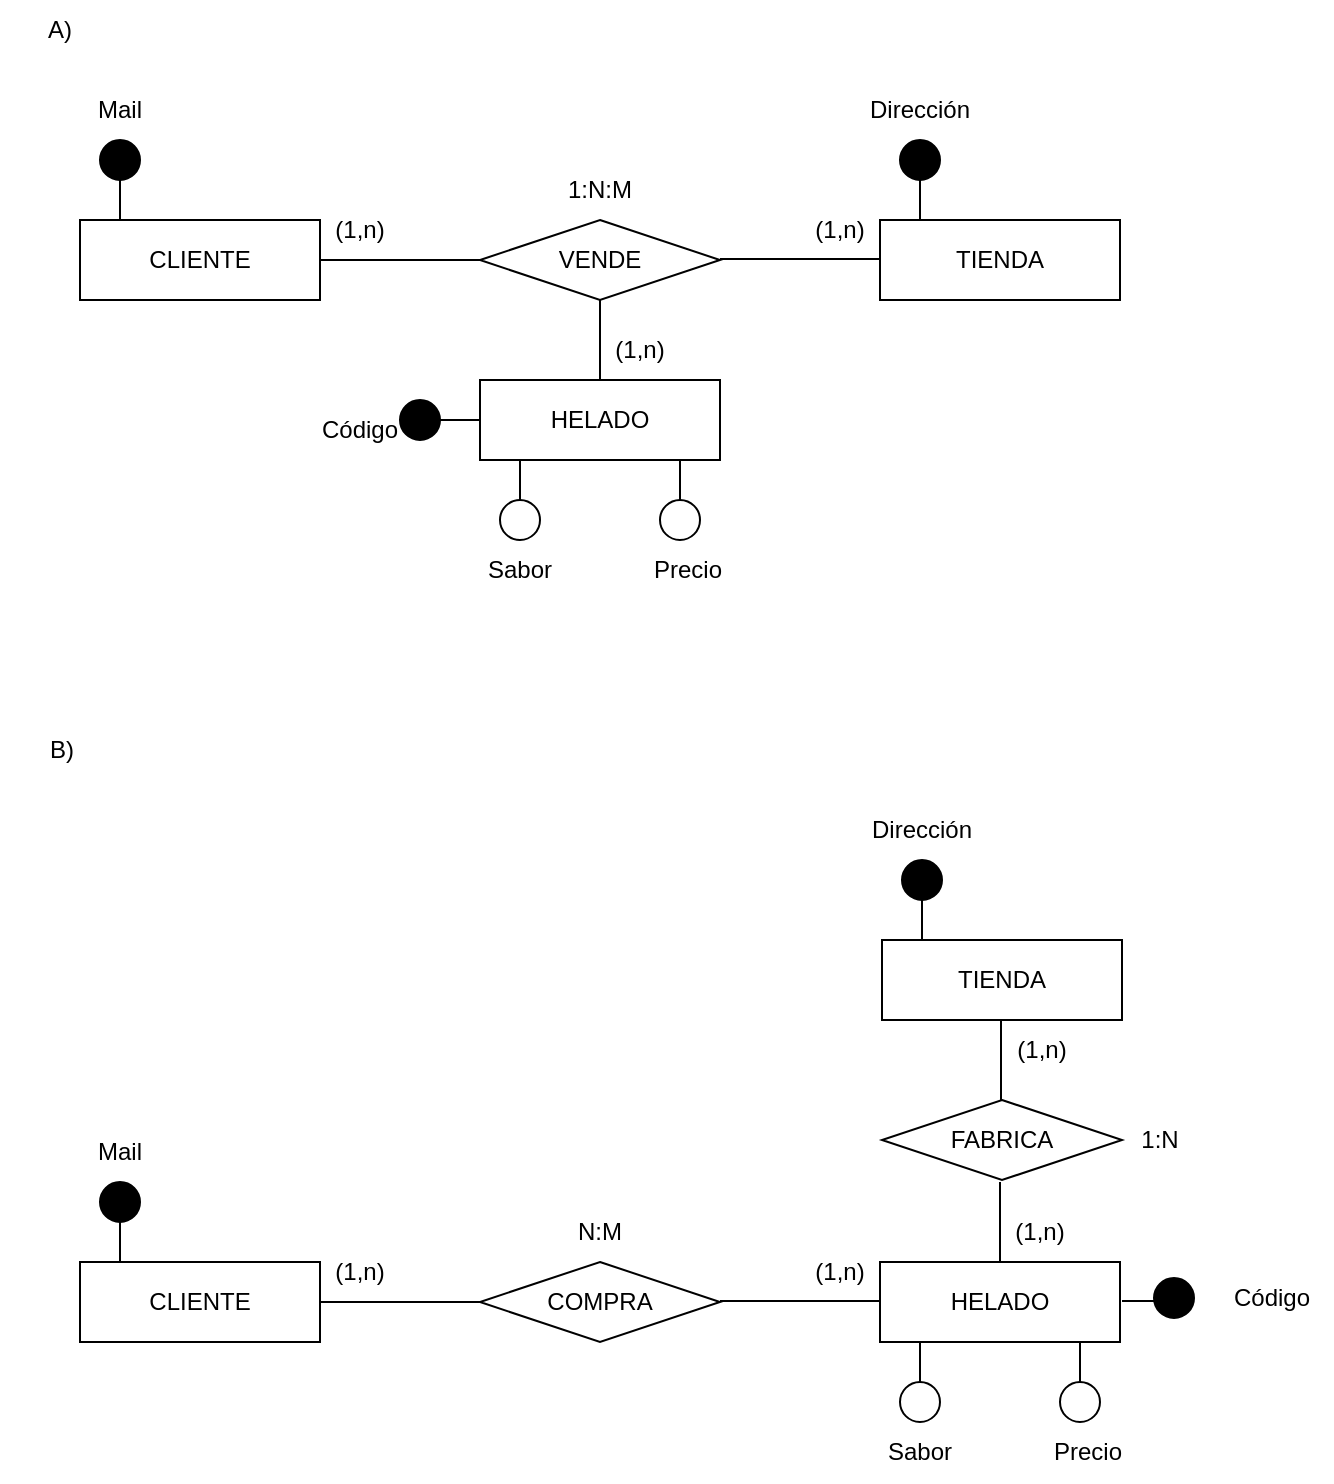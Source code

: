 <mxfile version="20.6.2" type="device"><diagram id="BQgkb6imn-aph2rbb7Dx" name="Página-1"><mxGraphModel dx="1086" dy="818" grid="0" gridSize="10" guides="1" tooltips="1" connect="1" arrows="1" fold="1" page="1" pageScale="1" pageWidth="827" pageHeight="1169" math="0" shadow="0"><root><mxCell id="0"/><mxCell id="1" parent="0"/><mxCell id="PgqQplRZSVBow6-zT21C-1" value="CLIENTE" style="rounded=0;whiteSpace=wrap;html=1;" parent="1" vertex="1"><mxGeometry x="80" y="160" width="120" height="40" as="geometry"/></mxCell><mxCell id="PgqQplRZSVBow6-zT21C-2" value="HELADO" style="rounded=0;whiteSpace=wrap;html=1;" parent="1" vertex="1"><mxGeometry x="280" y="240" width="120" height="40" as="geometry"/></mxCell><mxCell id="PgqQplRZSVBow6-zT21C-3" value="TIENDA" style="rounded=0;whiteSpace=wrap;html=1;" parent="1" vertex="1"><mxGeometry x="480" y="160" width="120" height="40" as="geometry"/></mxCell><mxCell id="PgqQplRZSVBow6-zT21C-4" value="VENDE" style="rhombus;whiteSpace=wrap;html=1;" parent="1" vertex="1"><mxGeometry x="280" y="160" width="120" height="40" as="geometry"/></mxCell><mxCell id="PgqQplRZSVBow6-zT21C-7" value="" style="endArrow=none;html=1;rounded=0;exitX=1;exitY=0.5;exitDx=0;exitDy=0;" parent="1" source="PgqQplRZSVBow6-zT21C-1" edge="1"><mxGeometry width="50" height="50" relative="1" as="geometry"><mxPoint x="230" y="230" as="sourcePoint"/><mxPoint x="280" y="180" as="targetPoint"/></mxGeometry></mxCell><mxCell id="PgqQplRZSVBow6-zT21C-8" value="" style="endArrow=none;html=1;rounded=0;exitX=1;exitY=0.5;exitDx=0;exitDy=0;" parent="1" edge="1"><mxGeometry width="50" height="50" relative="1" as="geometry"><mxPoint x="400" y="179.5" as="sourcePoint"/><mxPoint x="480" y="179.5" as="targetPoint"/></mxGeometry></mxCell><mxCell id="PgqQplRZSVBow6-zT21C-9" value="" style="endArrow=none;html=1;rounded=0;exitX=0.5;exitY=0;exitDx=0;exitDy=0;" parent="1" source="PgqQplRZSVBow6-zT21C-2" edge="1"><mxGeometry width="50" height="50" relative="1" as="geometry"><mxPoint x="290" y="250" as="sourcePoint"/><mxPoint x="340" y="200" as="targetPoint"/></mxGeometry></mxCell><mxCell id="PgqQplRZSVBow6-zT21C-10" value="(1,n)" style="text;html=1;strokeColor=none;fillColor=none;align=center;verticalAlign=middle;whiteSpace=wrap;rounded=0;" parent="1" vertex="1"><mxGeometry x="190" y="150" width="60" height="30" as="geometry"/></mxCell><mxCell id="PgqQplRZSVBow6-zT21C-12" value="(1,n)" style="text;html=1;strokeColor=none;fillColor=none;align=center;verticalAlign=middle;whiteSpace=wrap;rounded=0;" parent="1" vertex="1"><mxGeometry x="430" y="150" width="60" height="30" as="geometry"/></mxCell><mxCell id="PgqQplRZSVBow6-zT21C-13" value="(1,n)" style="text;html=1;strokeColor=none;fillColor=none;align=center;verticalAlign=middle;whiteSpace=wrap;rounded=0;" parent="1" vertex="1"><mxGeometry x="330" y="210" width="60" height="30" as="geometry"/></mxCell><mxCell id="PgqQplRZSVBow6-zT21C-14" value="1:N:M" style="text;html=1;strokeColor=none;fillColor=none;align=center;verticalAlign=middle;whiteSpace=wrap;rounded=0;" parent="1" vertex="1"><mxGeometry x="310" y="130" width="60" height="30" as="geometry"/></mxCell><mxCell id="PgqQplRZSVBow6-zT21C-15" value="" style="endArrow=none;html=1;rounded=0;" parent="1" edge="1"><mxGeometry width="50" height="50" relative="1" as="geometry"><mxPoint x="100" y="160" as="sourcePoint"/><mxPoint x="100" y="140" as="targetPoint"/></mxGeometry></mxCell><mxCell id="PgqQplRZSVBow6-zT21C-16" value="" style="ellipse;whiteSpace=wrap;html=1;aspect=fixed;fillColor=#000000;" parent="1" vertex="1"><mxGeometry x="90" y="120" width="20" height="20" as="geometry"/></mxCell><mxCell id="PgqQplRZSVBow6-zT21C-17" value="Mail" style="text;html=1;strokeColor=none;fillColor=none;align=center;verticalAlign=middle;whiteSpace=wrap;rounded=0;" parent="1" vertex="1"><mxGeometry x="70" y="90" width="60" height="30" as="geometry"/></mxCell><mxCell id="PgqQplRZSVBow6-zT21C-18" value="" style="endArrow=none;html=1;rounded=0;" parent="1" edge="1"><mxGeometry width="50" height="50" relative="1" as="geometry"><mxPoint x="500" y="160" as="sourcePoint"/><mxPoint x="500" y="140" as="targetPoint"/></mxGeometry></mxCell><mxCell id="PgqQplRZSVBow6-zT21C-19" value="" style="ellipse;whiteSpace=wrap;html=1;aspect=fixed;fillColor=#000000;" parent="1" vertex="1"><mxGeometry x="490" y="120" width="20" height="20" as="geometry"/></mxCell><mxCell id="PgqQplRZSVBow6-zT21C-20" value="Dirección" style="text;html=1;strokeColor=none;fillColor=none;align=center;verticalAlign=middle;whiteSpace=wrap;rounded=0;" parent="1" vertex="1"><mxGeometry x="470" y="90" width="60" height="30" as="geometry"/></mxCell><mxCell id="PgqQplRZSVBow6-zT21C-24" value="" style="endArrow=none;html=1;rounded=0;" parent="1" edge="1"><mxGeometry width="50" height="50" relative="1" as="geometry"><mxPoint x="260" y="260" as="sourcePoint"/><mxPoint x="280" y="260" as="targetPoint"/></mxGeometry></mxCell><mxCell id="PgqQplRZSVBow6-zT21C-28" value="" style="ellipse;whiteSpace=wrap;html=1;aspect=fixed;fillColor=#000000;" parent="1" vertex="1"><mxGeometry x="240" y="250" width="20" height="20" as="geometry"/></mxCell><mxCell id="PgqQplRZSVBow6-zT21C-29" value="Código" style="text;html=1;strokeColor=none;fillColor=none;align=center;verticalAlign=middle;whiteSpace=wrap;rounded=0;" parent="1" vertex="1"><mxGeometry x="190" y="250" width="60" height="30" as="geometry"/></mxCell><mxCell id="PgqQplRZSVBow6-zT21C-30" value="" style="endArrow=none;html=1;rounded=0;" parent="1" edge="1"><mxGeometry width="50" height="50" relative="1" as="geometry"><mxPoint x="300" y="300" as="sourcePoint"/><mxPoint x="300" y="280" as="targetPoint"/></mxGeometry></mxCell><mxCell id="PgqQplRZSVBow6-zT21C-31" value="" style="ellipse;whiteSpace=wrap;html=1;aspect=fixed;" parent="1" vertex="1"><mxGeometry x="290" y="300" width="20" height="20" as="geometry"/></mxCell><mxCell id="PgqQplRZSVBow6-zT21C-34" value="" style="endArrow=none;html=1;rounded=0;" parent="1" source="PgqQplRZSVBow6-zT21C-35" edge="1"><mxGeometry width="50" height="50" relative="1" as="geometry"><mxPoint x="380" y="300" as="sourcePoint"/><mxPoint x="380" y="280" as="targetPoint"/></mxGeometry></mxCell><mxCell id="PgqQplRZSVBow6-zT21C-35" value="" style="ellipse;whiteSpace=wrap;html=1;aspect=fixed;" parent="1" vertex="1"><mxGeometry x="370" y="300" width="20" height="20" as="geometry"/></mxCell><mxCell id="PgqQplRZSVBow6-zT21C-36" value="Sabor" style="text;html=1;strokeColor=none;fillColor=none;align=center;verticalAlign=middle;whiteSpace=wrap;rounded=0;" parent="1" vertex="1"><mxGeometry x="270" y="320" width="60" height="30" as="geometry"/></mxCell><mxCell id="PgqQplRZSVBow6-zT21C-37" value="Precio" style="text;html=1;strokeColor=none;fillColor=none;align=center;verticalAlign=middle;whiteSpace=wrap;rounded=0;" parent="1" vertex="1"><mxGeometry x="354" y="320" width="60" height="30" as="geometry"/></mxCell><mxCell id="PgqQplRZSVBow6-zT21C-38" value="A)" style="text;html=1;strokeColor=none;fillColor=none;align=center;verticalAlign=middle;whiteSpace=wrap;rounded=0;" parent="1" vertex="1"><mxGeometry x="40" y="50" width="60" height="30" as="geometry"/></mxCell><mxCell id="PgqQplRZSVBow6-zT21C-66" value="CLIENTE" style="rounded=0;whiteSpace=wrap;html=1;" parent="1" vertex="1"><mxGeometry x="80" y="681" width="120" height="40" as="geometry"/></mxCell><mxCell id="PgqQplRZSVBow6-zT21C-67" value="HELADO" style="rounded=0;whiteSpace=wrap;html=1;" parent="1" vertex="1"><mxGeometry x="480" y="681" width="120" height="40" as="geometry"/></mxCell><mxCell id="PgqQplRZSVBow6-zT21C-68" value="TIENDA" style="rounded=0;whiteSpace=wrap;html=1;" parent="1" vertex="1"><mxGeometry x="481" y="520" width="120" height="40" as="geometry"/></mxCell><mxCell id="PgqQplRZSVBow6-zT21C-69" value="COMPRA" style="rhombus;whiteSpace=wrap;html=1;" parent="1" vertex="1"><mxGeometry x="280" y="681" width="120" height="40" as="geometry"/></mxCell><mxCell id="PgqQplRZSVBow6-zT21C-70" value="" style="endArrow=none;html=1;rounded=0;exitX=1;exitY=0.5;exitDx=0;exitDy=0;" parent="1" source="PgqQplRZSVBow6-zT21C-66" edge="1"><mxGeometry width="50" height="50" relative="1" as="geometry"><mxPoint x="230" y="751" as="sourcePoint"/><mxPoint x="280" y="701" as="targetPoint"/></mxGeometry></mxCell><mxCell id="PgqQplRZSVBow6-zT21C-71" value="" style="endArrow=none;html=1;rounded=0;exitX=1;exitY=0.5;exitDx=0;exitDy=0;" parent="1" edge="1"><mxGeometry width="50" height="50" relative="1" as="geometry"><mxPoint x="400" y="700.5" as="sourcePoint"/><mxPoint x="480" y="700.5" as="targetPoint"/></mxGeometry></mxCell><mxCell id="PgqQplRZSVBow6-zT21C-72" value="" style="endArrow=none;html=1;rounded=0;exitX=0.5;exitY=0;exitDx=0;exitDy=0;" parent="1" source="PgqQplRZSVBow6-zT21C-67" edge="1"><mxGeometry width="50" height="50" relative="1" as="geometry"><mxPoint x="490" y="691" as="sourcePoint"/><mxPoint x="540" y="641" as="targetPoint"/></mxGeometry></mxCell><mxCell id="PgqQplRZSVBow6-zT21C-73" value="(1,n)" style="text;html=1;strokeColor=none;fillColor=none;align=center;verticalAlign=middle;whiteSpace=wrap;rounded=0;" parent="1" vertex="1"><mxGeometry x="190" y="671" width="60" height="30" as="geometry"/></mxCell><mxCell id="PgqQplRZSVBow6-zT21C-74" value="(1,n)" style="text;html=1;strokeColor=none;fillColor=none;align=center;verticalAlign=middle;whiteSpace=wrap;rounded=0;" parent="1" vertex="1"><mxGeometry x="430" y="671" width="60" height="30" as="geometry"/></mxCell><mxCell id="PgqQplRZSVBow6-zT21C-75" value="(1,n)" style="text;html=1;strokeColor=none;fillColor=none;align=center;verticalAlign=middle;whiteSpace=wrap;rounded=0;" parent="1" vertex="1"><mxGeometry x="530" y="651" width="60" height="30" as="geometry"/></mxCell><mxCell id="PgqQplRZSVBow6-zT21C-76" value="N:M" style="text;html=1;strokeColor=none;fillColor=none;align=center;verticalAlign=middle;whiteSpace=wrap;rounded=0;" parent="1" vertex="1"><mxGeometry x="310" y="651" width="60" height="30" as="geometry"/></mxCell><mxCell id="PgqQplRZSVBow6-zT21C-77" value="" style="endArrow=none;html=1;rounded=0;" parent="1" edge="1"><mxGeometry width="50" height="50" relative="1" as="geometry"><mxPoint x="100" y="681" as="sourcePoint"/><mxPoint x="100" y="661" as="targetPoint"/></mxGeometry></mxCell><mxCell id="PgqQplRZSVBow6-zT21C-78" value="" style="ellipse;whiteSpace=wrap;html=1;aspect=fixed;fillColor=#000000;" parent="1" vertex="1"><mxGeometry x="90" y="641" width="20" height="20" as="geometry"/></mxCell><mxCell id="PgqQplRZSVBow6-zT21C-79" value="Mail" style="text;html=1;strokeColor=none;fillColor=none;align=center;verticalAlign=middle;whiteSpace=wrap;rounded=0;" parent="1" vertex="1"><mxGeometry x="70" y="611" width="60" height="30" as="geometry"/></mxCell><mxCell id="PgqQplRZSVBow6-zT21C-80" value="" style="endArrow=none;html=1;rounded=0;" parent="1" edge="1"><mxGeometry width="50" height="50" relative="1" as="geometry"><mxPoint x="501" y="520" as="sourcePoint"/><mxPoint x="501" y="500" as="targetPoint"/></mxGeometry></mxCell><mxCell id="PgqQplRZSVBow6-zT21C-81" value="" style="ellipse;whiteSpace=wrap;html=1;aspect=fixed;fillColor=#000000;" parent="1" vertex="1"><mxGeometry x="491" y="480" width="20" height="20" as="geometry"/></mxCell><mxCell id="PgqQplRZSVBow6-zT21C-82" value="Dirección" style="text;html=1;strokeColor=none;fillColor=none;align=center;verticalAlign=middle;whiteSpace=wrap;rounded=0;" parent="1" vertex="1"><mxGeometry x="471" y="450" width="60" height="30" as="geometry"/></mxCell><mxCell id="PgqQplRZSVBow6-zT21C-83" value="" style="endArrow=none;html=1;rounded=0;" parent="1" edge="1"><mxGeometry width="50" height="50" relative="1" as="geometry"><mxPoint x="601" y="700.5" as="sourcePoint"/><mxPoint x="621" y="700.5" as="targetPoint"/></mxGeometry></mxCell><mxCell id="PgqQplRZSVBow6-zT21C-84" value="" style="ellipse;whiteSpace=wrap;html=1;aspect=fixed;fillColor=#000000;" parent="1" vertex="1"><mxGeometry x="617" y="689" width="20" height="20" as="geometry"/></mxCell><mxCell id="PgqQplRZSVBow6-zT21C-85" value="Código" style="text;html=1;strokeColor=none;fillColor=none;align=center;verticalAlign=middle;whiteSpace=wrap;rounded=0;" parent="1" vertex="1"><mxGeometry x="646" y="684" width="60" height="30" as="geometry"/></mxCell><mxCell id="PgqQplRZSVBow6-zT21C-86" value="" style="endArrow=none;html=1;rounded=0;" parent="1" edge="1"><mxGeometry width="50" height="50" relative="1" as="geometry"><mxPoint x="500" y="741" as="sourcePoint"/><mxPoint x="500" y="721" as="targetPoint"/></mxGeometry></mxCell><mxCell id="PgqQplRZSVBow6-zT21C-87" value="" style="ellipse;whiteSpace=wrap;html=1;aspect=fixed;" parent="1" vertex="1"><mxGeometry x="490" y="741" width="20" height="20" as="geometry"/></mxCell><mxCell id="PgqQplRZSVBow6-zT21C-88" value="" style="endArrow=none;html=1;rounded=0;" parent="1" source="PgqQplRZSVBow6-zT21C-89" edge="1"><mxGeometry width="50" height="50" relative="1" as="geometry"><mxPoint x="580" y="741" as="sourcePoint"/><mxPoint x="580" y="721" as="targetPoint"/></mxGeometry></mxCell><mxCell id="PgqQplRZSVBow6-zT21C-89" value="" style="ellipse;whiteSpace=wrap;html=1;aspect=fixed;" parent="1" vertex="1"><mxGeometry x="570" y="741" width="20" height="20" as="geometry"/></mxCell><mxCell id="PgqQplRZSVBow6-zT21C-90" value="Sabor" style="text;html=1;strokeColor=none;fillColor=none;align=center;verticalAlign=middle;whiteSpace=wrap;rounded=0;" parent="1" vertex="1"><mxGeometry x="470" y="761" width="60" height="30" as="geometry"/></mxCell><mxCell id="PgqQplRZSVBow6-zT21C-91" value="Precio" style="text;html=1;strokeColor=none;fillColor=none;align=center;verticalAlign=middle;whiteSpace=wrap;rounded=0;" parent="1" vertex="1"><mxGeometry x="554" y="761" width="60" height="30" as="geometry"/></mxCell><mxCell id="PgqQplRZSVBow6-zT21C-92" value="B)" style="text;html=1;strokeColor=none;fillColor=none;align=center;verticalAlign=middle;whiteSpace=wrap;rounded=0;" parent="1" vertex="1"><mxGeometry x="41" y="410" width="60" height="30" as="geometry"/></mxCell><mxCell id="PgqQplRZSVBow6-zT21C-93" value="" style="endArrow=none;html=1;rounded=0;exitX=0.5;exitY=0;exitDx=0;exitDy=0;" parent="1" edge="1"><mxGeometry width="50" height="50" relative="1" as="geometry"><mxPoint x="540.5" y="600" as="sourcePoint"/><mxPoint x="540.5" y="560" as="targetPoint"/></mxGeometry></mxCell><mxCell id="PgqQplRZSVBow6-zT21C-94" value="FABRICA" style="rhombus;whiteSpace=wrap;html=1;" parent="1" vertex="1"><mxGeometry x="481" y="600" width="120" height="40" as="geometry"/></mxCell><mxCell id="PgqQplRZSVBow6-zT21C-95" value="(1,n)" style="text;html=1;strokeColor=none;fillColor=none;align=center;verticalAlign=middle;whiteSpace=wrap;rounded=0;" parent="1" vertex="1"><mxGeometry x="531" y="560" width="60" height="30" as="geometry"/></mxCell><mxCell id="PgqQplRZSVBow6-zT21C-96" value="1:N" style="text;html=1;strokeColor=none;fillColor=none;align=center;verticalAlign=middle;whiteSpace=wrap;rounded=0;" parent="1" vertex="1"><mxGeometry x="590" y="605" width="60" height="30" as="geometry"/></mxCell></root></mxGraphModel></diagram></mxfile>